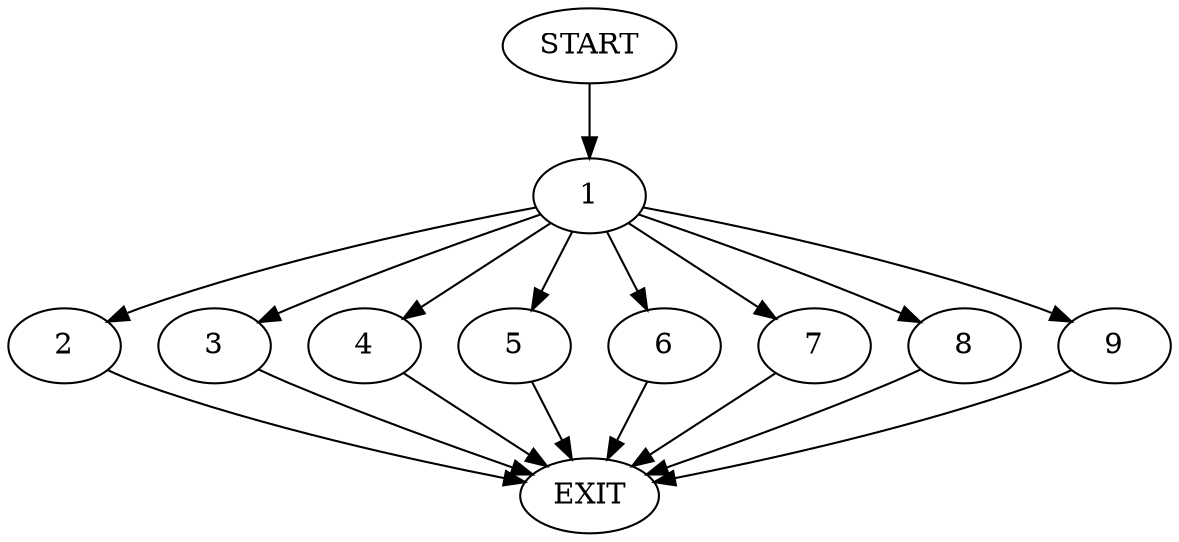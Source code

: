 digraph {
0 [label="START"]
10 [label="EXIT"]
0 -> 1
1 -> 2
1 -> 3
1 -> 4
1 -> 5
1 -> 6
1 -> 7
1 -> 8
1 -> 9
3 -> 10
5 -> 10
8 -> 10
2 -> 10
6 -> 10
7 -> 10
4 -> 10
9 -> 10
}
